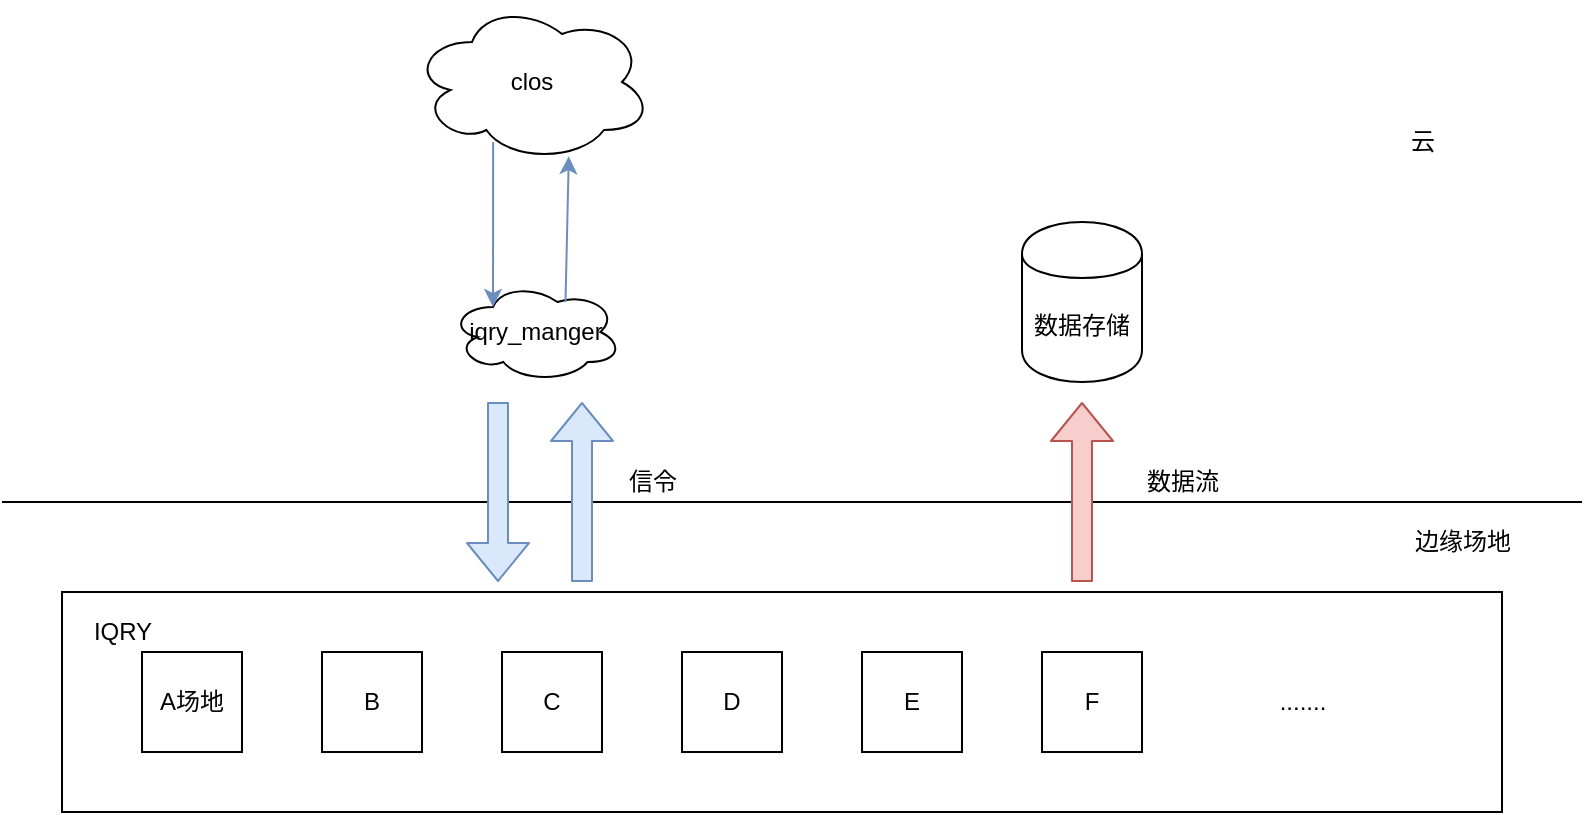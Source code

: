 <mxfile version="14.2.9" type="github">
  <diagram id="prtHgNgQTEPvFCAcTncT" name="Page-1">
    <mxGraphModel dx="1640" dy="442" grid="1" gridSize="10" guides="1" tooltips="1" connect="1" arrows="1" fold="1" page="1" pageScale="1" pageWidth="827" pageHeight="1169" math="0" shadow="0">
      <root>
        <mxCell id="0" />
        <mxCell id="1" parent="0" />
        <mxCell id="uaeuV4Xfc-TyexDpX0tF-1" value="clos" style="ellipse;shape=cloud;whiteSpace=wrap;html=1;" vertex="1" parent="1">
          <mxGeometry x="145" y="110" width="120" height="80" as="geometry" />
        </mxCell>
        <mxCell id="uaeuV4Xfc-TyexDpX0tF-2" value="" style="endArrow=none;html=1;" edge="1" parent="1">
          <mxGeometry width="50" height="50" relative="1" as="geometry">
            <mxPoint x="-60" y="360" as="sourcePoint" />
            <mxPoint x="730" y="360" as="targetPoint" />
          </mxGeometry>
        </mxCell>
        <mxCell id="uaeuV4Xfc-TyexDpX0tF-3" value="iqry_manger" style="ellipse;shape=cloud;whiteSpace=wrap;html=1;" vertex="1" parent="1">
          <mxGeometry x="164" y="250" width="86" height="50" as="geometry" />
        </mxCell>
        <mxCell id="uaeuV4Xfc-TyexDpX0tF-4" value="" style="endArrow=classic;html=1;fillColor=#dae8fc;strokeColor=#6c8ebf;entryX=0.25;entryY=0.25;entryDx=0;entryDy=0;entryPerimeter=0;exitX=0.338;exitY=0.875;exitDx=0;exitDy=0;exitPerimeter=0;" edge="1" parent="1" source="uaeuV4Xfc-TyexDpX0tF-1" target="uaeuV4Xfc-TyexDpX0tF-3">
          <mxGeometry width="50" height="50" relative="1" as="geometry">
            <mxPoint x="155" y="320" as="sourcePoint" />
            <mxPoint x="205" y="250" as="targetPoint" />
          </mxGeometry>
        </mxCell>
        <mxCell id="uaeuV4Xfc-TyexDpX0tF-5" value="A场地" style="whiteSpace=wrap;html=1;aspect=fixed;" vertex="1" parent="1">
          <mxGeometry x="10" y="435" width="50" height="50" as="geometry" />
        </mxCell>
        <mxCell id="uaeuV4Xfc-TyexDpX0tF-6" value="B" style="whiteSpace=wrap;html=1;aspect=fixed;" vertex="1" parent="1">
          <mxGeometry x="100" y="435" width="50" height="50" as="geometry" />
        </mxCell>
        <mxCell id="uaeuV4Xfc-TyexDpX0tF-7" value="C" style="whiteSpace=wrap;html=1;aspect=fixed;" vertex="1" parent="1">
          <mxGeometry x="190" y="435" width="50" height="50" as="geometry" />
        </mxCell>
        <mxCell id="uaeuV4Xfc-TyexDpX0tF-8" value="D" style="whiteSpace=wrap;html=1;aspect=fixed;" vertex="1" parent="1">
          <mxGeometry x="280" y="435" width="50" height="50" as="geometry" />
        </mxCell>
        <mxCell id="uaeuV4Xfc-TyexDpX0tF-12" value="E" style="whiteSpace=wrap;html=1;aspect=fixed;" vertex="1" parent="1">
          <mxGeometry x="370" y="435" width="50" height="50" as="geometry" />
        </mxCell>
        <mxCell id="uaeuV4Xfc-TyexDpX0tF-13" value="F" style="whiteSpace=wrap;html=1;aspect=fixed;" vertex="1" parent="1">
          <mxGeometry x="460" y="435" width="50" height="50" as="geometry" />
        </mxCell>
        <mxCell id="uaeuV4Xfc-TyexDpX0tF-31" value="数据存储" style="shape=cylinder;whiteSpace=wrap;html=1;boundedLbl=1;backgroundOutline=1;" vertex="1" parent="1">
          <mxGeometry x="450" y="220" width="60" height="80" as="geometry" />
        </mxCell>
        <mxCell id="uaeuV4Xfc-TyexDpX0tF-53" value="云" style="text;html=1;align=center;verticalAlign=middle;resizable=0;points=[];autosize=1;" vertex="1" parent="1">
          <mxGeometry x="635" y="170" width="30" height="20" as="geometry" />
        </mxCell>
        <mxCell id="uaeuV4Xfc-TyexDpX0tF-54" value="边缘场地" style="text;html=1;align=center;verticalAlign=middle;resizable=0;points=[];autosize=1;" vertex="1" parent="1">
          <mxGeometry x="640" y="370" width="60" height="20" as="geometry" />
        </mxCell>
        <mxCell id="uaeuV4Xfc-TyexDpX0tF-55" value="" style="rounded=0;whiteSpace=wrap;html=1;fillColor=none;" vertex="1" parent="1">
          <mxGeometry x="-30" y="405" width="720" height="110" as="geometry" />
        </mxCell>
        <mxCell id="uaeuV4Xfc-TyexDpX0tF-56" value="......." style="text;html=1;align=center;verticalAlign=middle;resizable=0;points=[];autosize=1;" vertex="1" parent="1">
          <mxGeometry x="570" y="450" width="40" height="20" as="geometry" />
        </mxCell>
        <mxCell id="uaeuV4Xfc-TyexDpX0tF-57" value="IQRY" style="text;html=1;align=center;verticalAlign=middle;resizable=0;points=[];autosize=1;" vertex="1" parent="1">
          <mxGeometry x="-20" y="415" width="40" height="20" as="geometry" />
        </mxCell>
        <mxCell id="uaeuV4Xfc-TyexDpX0tF-58" value="" style="shape=flexArrow;endArrow=classic;html=1;fillColor=#dae8fc;strokeColor=#6c8ebf;" edge="1" parent="1">
          <mxGeometry width="50" height="50" relative="1" as="geometry">
            <mxPoint x="188" y="310" as="sourcePoint" />
            <mxPoint x="188" y="400" as="targetPoint" />
          </mxGeometry>
        </mxCell>
        <mxCell id="uaeuV4Xfc-TyexDpX0tF-59" value="" style="shape=flexArrow;endArrow=classic;html=1;fillColor=#dae8fc;strokeColor=#6c8ebf;" edge="1" parent="1">
          <mxGeometry width="50" height="50" relative="1" as="geometry">
            <mxPoint x="230" y="400" as="sourcePoint" />
            <mxPoint x="230" y="310" as="targetPoint" />
          </mxGeometry>
        </mxCell>
        <mxCell id="uaeuV4Xfc-TyexDpX0tF-60" value="" style="endArrow=classic;html=1;fillColor=#dae8fc;strokeColor=#6c8ebf;entryX=0.62;entryY=0.964;entryDx=0;entryDy=0;entryPerimeter=0;exitX=0.625;exitY=0.2;exitDx=0;exitDy=0;exitPerimeter=0;" edge="1" parent="1">
          <mxGeometry width="50" height="50" relative="1" as="geometry">
            <mxPoint x="221.75" y="260" as="sourcePoint" />
            <mxPoint x="223.4" y="187.12" as="targetPoint" />
          </mxGeometry>
        </mxCell>
        <mxCell id="uaeuV4Xfc-TyexDpX0tF-61" value="" style="shape=flexArrow;endArrow=classic;html=1;fillColor=#f8cecc;strokeColor=#b85450;" edge="1" parent="1">
          <mxGeometry width="50" height="50" relative="1" as="geometry">
            <mxPoint x="480" y="400" as="sourcePoint" />
            <mxPoint x="480" y="310" as="targetPoint" />
          </mxGeometry>
        </mxCell>
        <mxCell id="uaeuV4Xfc-TyexDpX0tF-62" value="信令" style="text;html=1;align=center;verticalAlign=middle;resizable=0;points=[];autosize=1;" vertex="1" parent="1">
          <mxGeometry x="245" y="340" width="40" height="20" as="geometry" />
        </mxCell>
        <mxCell id="uaeuV4Xfc-TyexDpX0tF-63" value="数据流" style="text;html=1;align=center;verticalAlign=middle;resizable=0;points=[];autosize=1;" vertex="1" parent="1">
          <mxGeometry x="505" y="340" width="50" height="20" as="geometry" />
        </mxCell>
      </root>
    </mxGraphModel>
  </diagram>
</mxfile>

